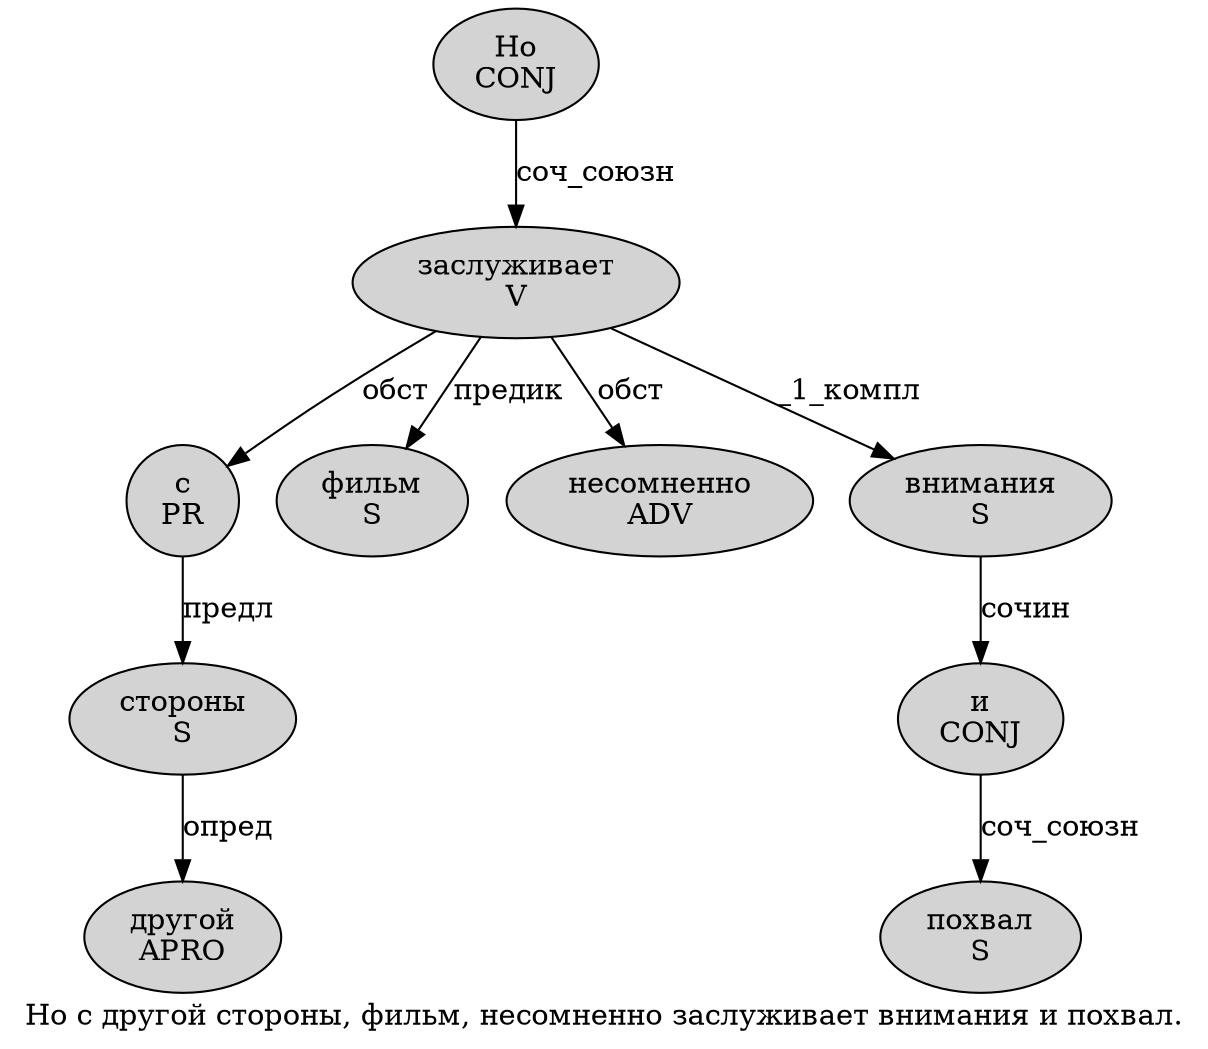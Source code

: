 digraph SENTENCE_698 {
	graph [label="Но с другой стороны, фильм, несомненно заслуживает внимания и похвал."]
	node [style=filled]
		0 [label="Но
CONJ" color="" fillcolor=lightgray penwidth=1 shape=ellipse]
		1 [label="с
PR" color="" fillcolor=lightgray penwidth=1 shape=ellipse]
		2 [label="другой
APRO" color="" fillcolor=lightgray penwidth=1 shape=ellipse]
		3 [label="стороны
S" color="" fillcolor=lightgray penwidth=1 shape=ellipse]
		5 [label="фильм
S" color="" fillcolor=lightgray penwidth=1 shape=ellipse]
		7 [label="несомненно
ADV" color="" fillcolor=lightgray penwidth=1 shape=ellipse]
		8 [label="заслуживает
V" color="" fillcolor=lightgray penwidth=1 shape=ellipse]
		9 [label="внимания
S" color="" fillcolor=lightgray penwidth=1 shape=ellipse]
		10 [label="и
CONJ" color="" fillcolor=lightgray penwidth=1 shape=ellipse]
		11 [label="похвал
S" color="" fillcolor=lightgray penwidth=1 shape=ellipse]
			1 -> 3 [label="предл"]
			3 -> 2 [label="опред"]
			8 -> 1 [label="обст"]
			8 -> 5 [label="предик"]
			8 -> 7 [label="обст"]
			8 -> 9 [label="_1_компл"]
			9 -> 10 [label="сочин"]
			0 -> 8 [label="соч_союзн"]
			10 -> 11 [label="соч_союзн"]
}